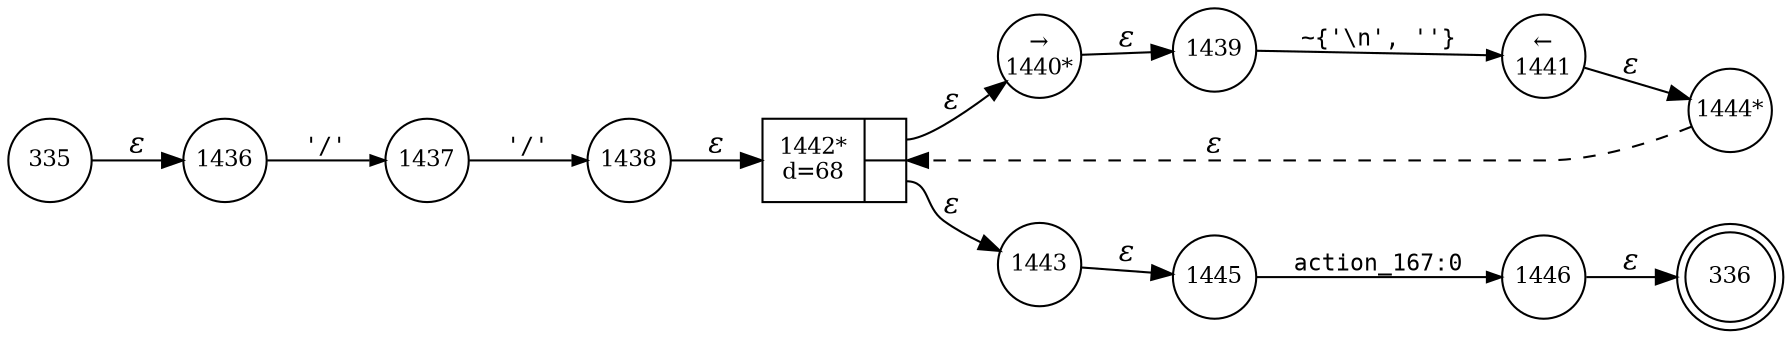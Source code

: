 digraph ATN {
rankdir=LR;
s336[fontsize=11, label="336", shape=doublecircle, fixedsize=true, width=.6];
s1440[fontsize=11,label="&rarr;\n1440*", shape=circle, fixedsize=true, width=.55, peripheries=1];
s1441[fontsize=11,label="&larr;\n1441", shape=circle, fixedsize=true, width=.55, peripheries=1];
s1442[fontsize=11,label="{1442*\nd=68|{<p0>|<p1>}}", shape=record, fixedsize=false, peripheries=1];
s1443[fontsize=11,label="1443", shape=circle, fixedsize=true, width=.55, peripheries=1];
s1444[fontsize=11,label="1444*", shape=circle, fixedsize=true, width=.55, peripheries=1];
s1445[fontsize=11,label="1445", shape=circle, fixedsize=true, width=.55, peripheries=1];
s1446[fontsize=11,label="1446", shape=circle, fixedsize=true, width=.55, peripheries=1];
s335[fontsize=11,label="335", shape=circle, fixedsize=true, width=.55, peripheries=1];
s1436[fontsize=11,label="1436", shape=circle, fixedsize=true, width=.55, peripheries=1];
s1437[fontsize=11,label="1437", shape=circle, fixedsize=true, width=.55, peripheries=1];
s1438[fontsize=11,label="1438", shape=circle, fixedsize=true, width=.55, peripheries=1];
s1439[fontsize=11,label="1439", shape=circle, fixedsize=true, width=.55, peripheries=1];
s335 -> s1436 [fontname="Times-Italic", label="&epsilon;"];
s1436 -> s1437 [fontsize=11, fontname="Courier", arrowsize=.7, label = "'/'", arrowhead = normal];
s1437 -> s1438 [fontsize=11, fontname="Courier", arrowsize=.7, label = "'/'", arrowhead = normal];
s1438 -> s1442 [fontname="Times-Italic", label="&epsilon;"];
s1442:p0 -> s1440 [fontname="Times-Italic", label="&epsilon;"];
s1442:p1 -> s1443 [fontname="Times-Italic", label="&epsilon;"];
s1440 -> s1439 [fontname="Times-Italic", label="&epsilon;"];
s1443 -> s1445 [fontname="Times-Italic", label="&epsilon;"];
s1439 -> s1441 [fontsize=11, fontname="Courier", arrowsize=.7, label = "~{'\\n', ''}", arrowhead = normal];
s1445 -> s1446 [fontsize=11, fontname="Courier", arrowsize=.7, label = "action_167:0", arrowhead = normal];
s1441 -> s1444 [fontname="Times-Italic", label="&epsilon;"];
s1446 -> s336 [fontname="Times-Italic", label="&epsilon;"];
s1444 -> s1442 [fontname="Times-Italic", label="&epsilon;", style="dashed"];
}